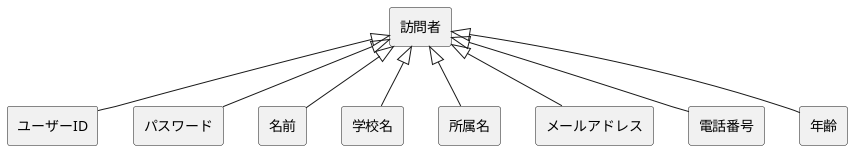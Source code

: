 @startuml Web_Visitorドメインモデル図
skinparam componentStyle rectangle

' Web_Visitor
[訪問者] <|-- [ユーザーID]
[訪問者] <|--  [パスワード]
[訪問者] <|--  [名前]
[訪問者] <|--  [学校名]
[訪問者] <|--  [所属名]
[訪問者] <|--  [メールアドレス]
[訪問者] <|--  [電話番号]
[訪問者] <|--  [年齢]

@enduml